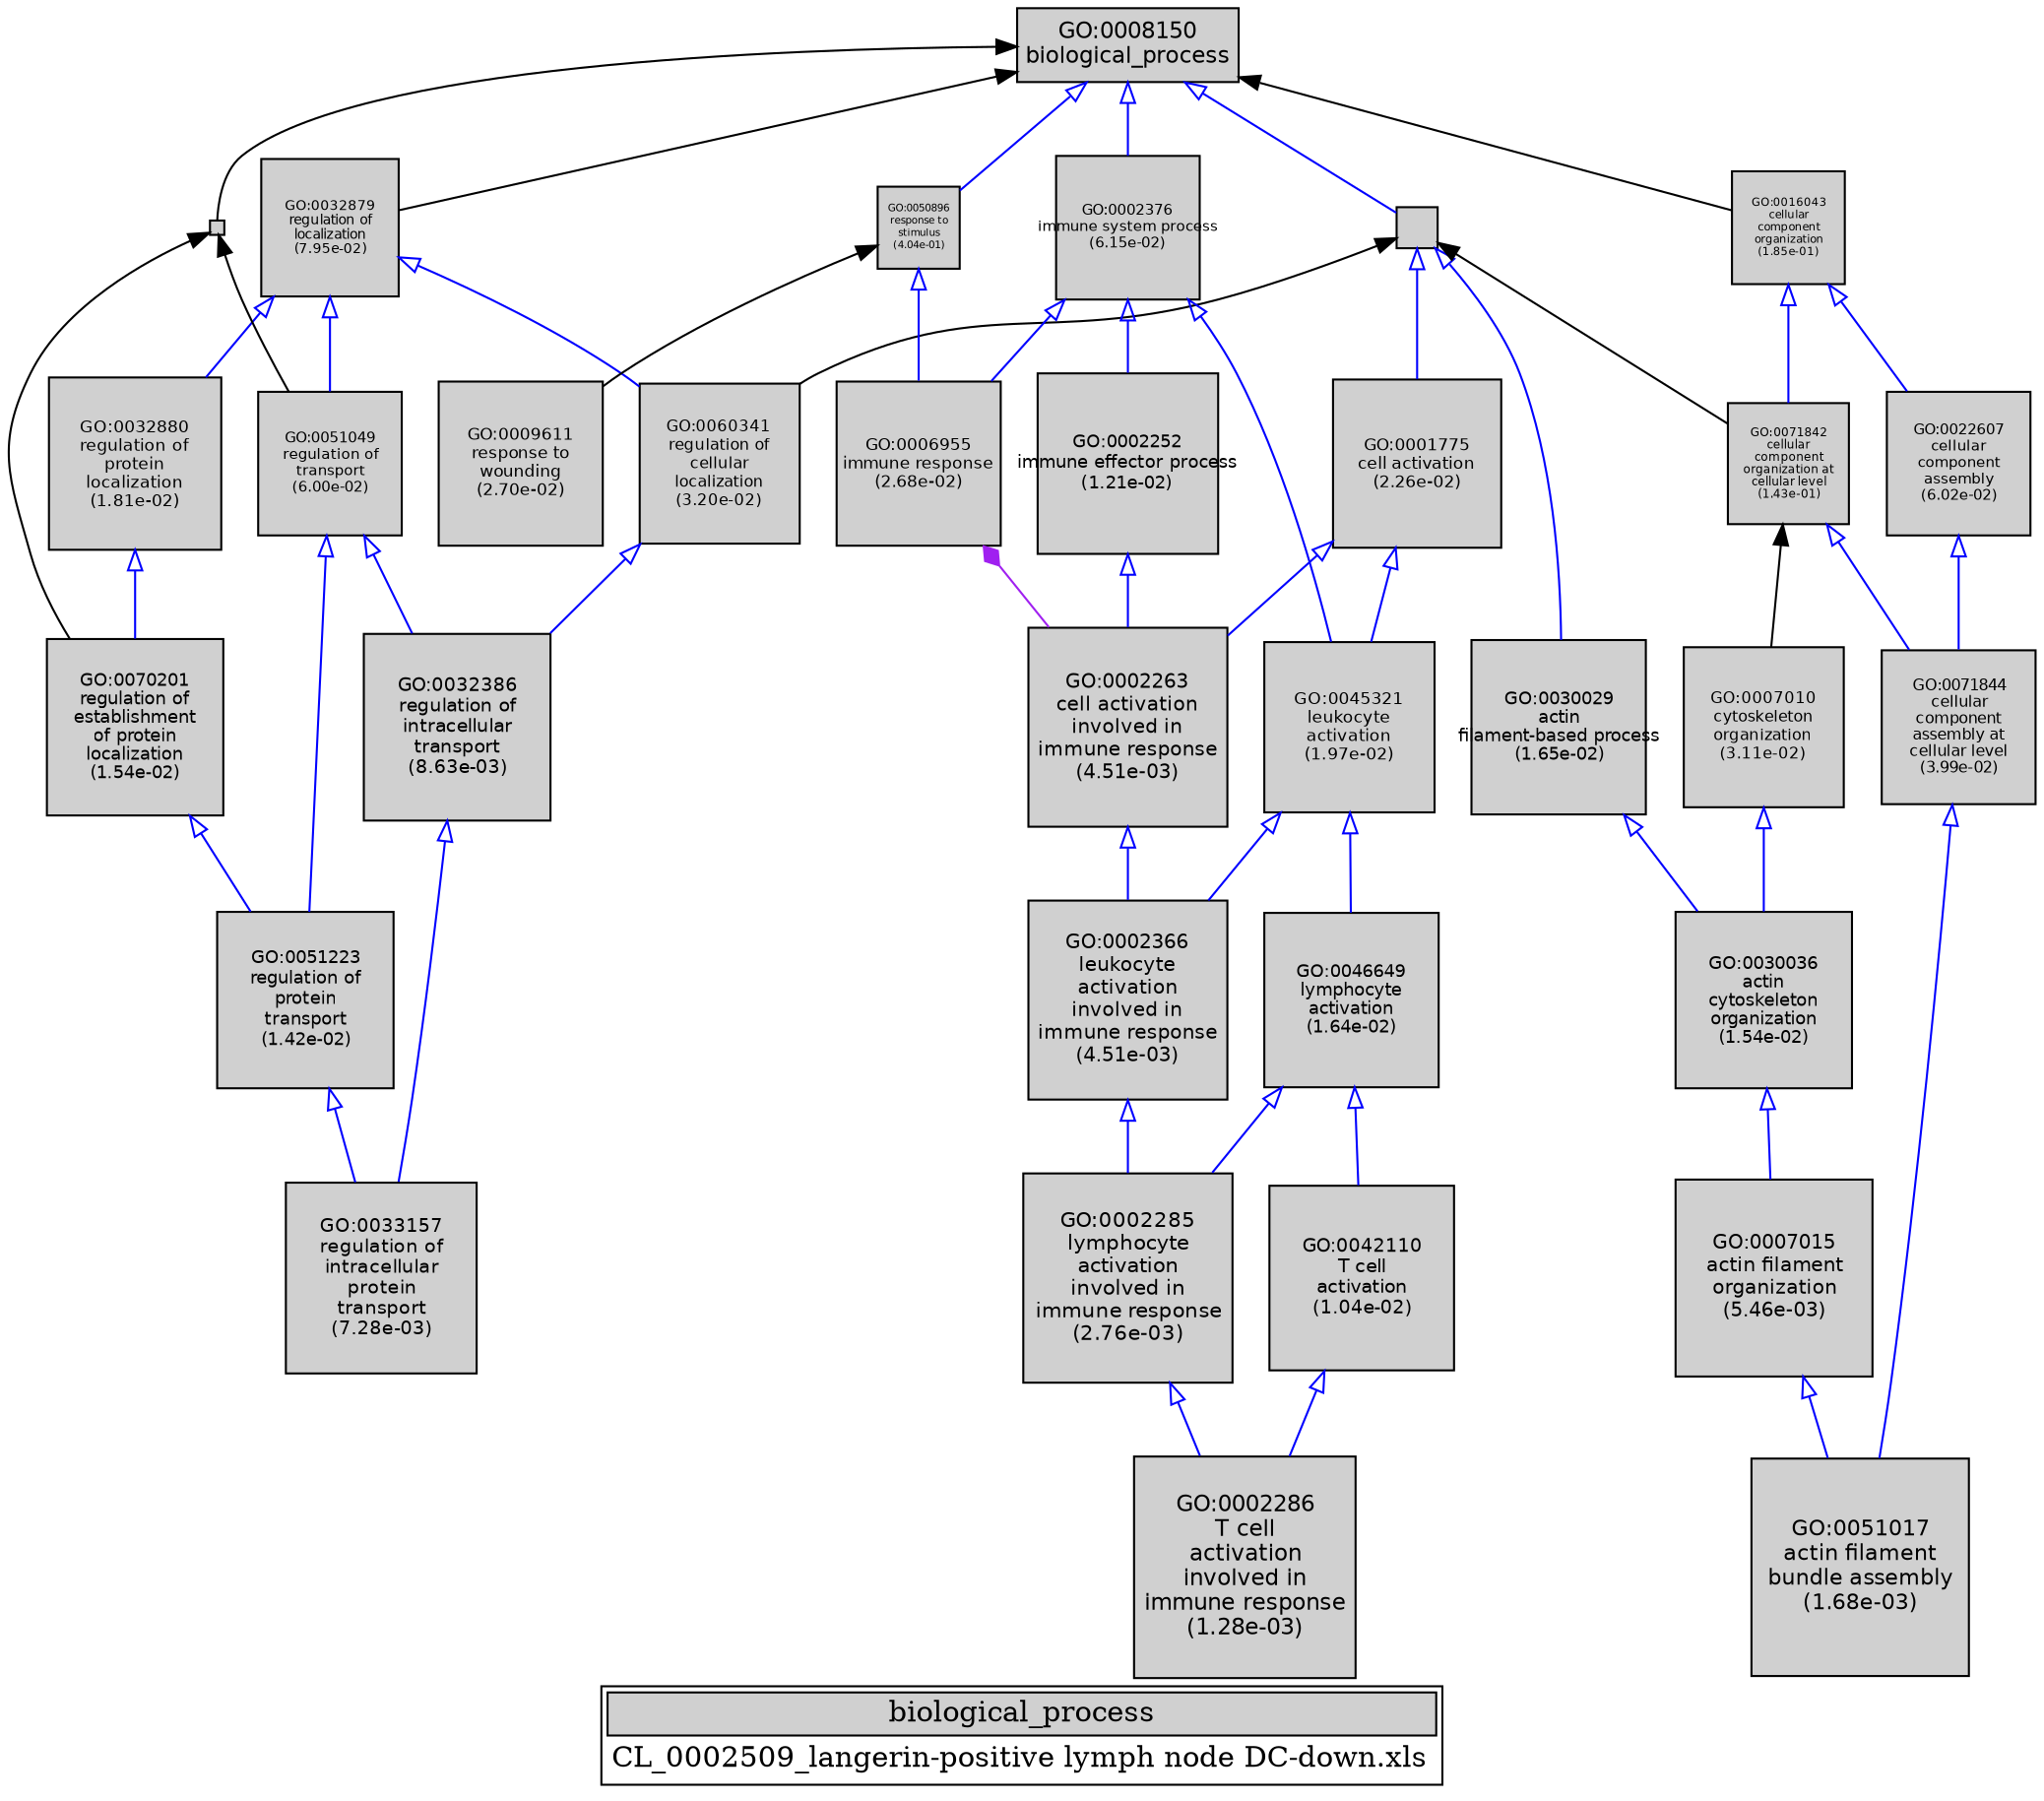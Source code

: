 digraph "biological_process" {
graph [ bgcolor = "#FFFFFF", label = <<TABLE COLOR="black" BGCOLOR="white"><TR><TD COLSPAN="2" BGCOLOR="#D0D0D0"><FONT COLOR="black">biological_process</FONT></TD></TR><TR><TD BORDER="0">CL_0002509_langerin-positive lymph node DC-down.xls</TD></TR></TABLE>> ];
node [ fontname = "Helvetica" ];

subgraph "nodes" {

node [ style = "filled", fixedsize = "true", width = 1, shape = "box", fontsize = 9, fillcolor = "#D0D0D0", fontcolor = "black", color = "black" ];

"GO:0009987" [ URL = "#GO:0009987", label = "", width = 0.274960214068, shape = "box", height = 0.274960214068 ];
"GO:0032386" [ URL = "#GO:0032386", label = <<TABLE BORDER="0"><TR><TD>GO:0032386<BR/>regulation of<BR/>intracellular<BR/>transport<BR/>(8.63e-03)</TD></TR></TABLE>>, width = 1.26825456004, shape = "box", fontsize = 9.13143283227, height = 1.26825456004 ];
"GO:0051223" [ URL = "#GO:0051223", label = <<TABLE BORDER="0"><TR><TD>GO:0051223<BR/>regulation of<BR/>protein<BR/>transport<BR/>(1.42e-02)</TD></TR></TABLE>>, width = 1.20082189272, shape = "box", fontsize = 8.64591762757, height = 1.20082189272 ];
"GO:0032879" [ URL = "#GO:0032879", label = <<TABLE BORDER="0"><TR><TD>GO:0032879<BR/>regulation of<BR/>localization<BR/>(7.95e-02)</TD></TR></TABLE>>, width = 0.928147703027, shape = "box", fontsize = 6.68266346179, height = 0.928147703027 ];
"GO:0033157" [ URL = "#GO:0033157", label = <<TABLE BORDER="0"><TR><TD>GO:0033157<BR/>regulation of<BR/>intracellular<BR/>protein<BR/>transport<BR/>(7.28e-03)</TD></TR></TABLE>>, width = 1.29058410658, shape = "box", fontsize = 9.29220556738, height = 1.29058410658 ];
"GO:0002252" [ URL = "#GO:0002252", label = <<TABLE BORDER="0"><TR><TD>GO:0002252<BR/>immune effector process<BR/>(1.21e-02)</TD></TR></TABLE>>, width = 1.2229833423, shape = "box", fontsize = 8.80548006454, height = 1.2229833423 ];
"GO:0051017" [ URL = "#GO:0051017", label = <<TABLE BORDER="0"><TR><TD>GO:0051017<BR/>actin filament<BR/>bundle assembly<BR/>(1.68e-03)</TD></TR></TABLE>>, width = 1.46891314278, shape = "box", fontsize = 10.576174628, height = 1.46891314278 ];
"GO:0060341" [ URL = "#GO:0060341", label = <<TABLE BORDER="0"><TR><TD>GO:0060341<BR/>regulation of<BR/>cellular<BR/>localization<BR/>(3.20e-02)</TD></TR></TABLE>>, width = 1.08049966978, shape = "box", fontsize = 7.7795976224, height = 1.08049966978 ];
"GO:0022607" [ URL = "#GO:0022607", label = <<TABLE BORDER="0"><TR><TD>GO:0022607<BR/>cellular<BR/>component<BR/>assembly<BR/>(6.02e-02)</TD></TR></TABLE>>, width = 0.977333301255, shape = "box", fontsize = 7.03679976904, height = 0.977333301255 ];
"GO:0032880" [ URL = "#GO:0032880", label = <<TABLE BORDER="0"><TR><TD>GO:0032880<BR/>regulation of<BR/>protein<BR/>localization<BR/>(1.81e-02)</TD></TR></TABLE>>, width = 1.16617134684, shape = "box", fontsize = 8.39643369728, height = 1.16617134684 ];
"GO:0030036" [ URL = "#GO:0030036", label = <<TABLE BORDER="0"><TR><TD>GO:0030036<BR/>actin<BR/>cytoskeleton<BR/>organization<BR/>(1.54e-02)</TD></TR></TABLE>>, width = 1.18863132797, shape = "box", fontsize = 8.55814556136, height = 1.18863132797 ];
"GO:0001775" [ URL = "#GO:0001775", label = <<TABLE BORDER="0"><TR><TD>GO:0001775<BR/>cell activation<BR/>(2.26e-02)</TD></TR></TABLE>>, width = 1.13309715774, shape = "box", fontsize = 8.15829953569, height = 1.13309715774 ];
"GO:0007015" [ URL = "#GO:0007015", label = <<TABLE BORDER="0"><TR><TD>GO:0007015<BR/>actin filament<BR/>organization<BR/>(5.46e-03)</TD></TR></TABLE>>, width = 1.32753754614, shape = "box", fontsize = 9.5582703322, height = 1.32753754614 ];
"GO:0071844" [ URL = "#GO:0071844", label = <<TABLE BORDER="0"><TR><TD>GO:0071844<BR/>cellular<BR/>component<BR/>assembly at<BR/>cellular level<BR/>(3.99e-02)</TD></TR></TABLE>>, width = 1.04567115623, shape = "box", fontsize = 7.52883232486, height = 1.04567115623 ];
"GO:0008150" [ URL = "#GO:0008150", label = <<TABLE BORDER="0"><TR><TD>GO:0008150<BR/>biological_process</TD></TR></TABLE>>, width = 1.5, shape = "box", fontsize = 10.8 ];
"GO:0051049" [ URL = "#GO:0051049", label = <<TABLE BORDER="0"><TR><TD>GO:0051049<BR/>regulation of<BR/>transport<BR/>(6.00e-02)</TD></TR></TABLE>>, width = 0.977718991662, shape = "box", fontsize = 7.03957673996, height = 0.977718991662 ];
"GO:0006955" [ URL = "#GO:0006955", label = <<TABLE BORDER="0"><TR><TD>GO:0006955<BR/>immune response<BR/>(2.68e-02)</TD></TR></TABLE>>, width = 1.10806373088, shape = "box", fontsize = 7.97805886236, height = 1.10806373088 ];
"GO:0030029" [ URL = "#GO:0030029", label = <<TABLE BORDER="0"><TR><TD>GO:0030029<BR/>actin<BR/>filament-based process<BR/>(1.65e-02)</TD></TR></TABLE>>, width = 1.17903848311, shape = "box", fontsize = 8.48907707837, height = 1.17903848311 ];
"GO:0007010" [ URL = "#GO:0007010", label = <<TABLE BORDER="0"><TR><TD>GO:0007010<BR/>cytoskeleton<BR/>organization<BR/>(3.11e-02)</TD></TR></TABLE>>, width = 1.08514545547, shape = "box", fontsize = 7.81304727937, height = 1.08514545547 ];
"GO:0009611" [ URL = "#GO:0009611", label = <<TABLE BORDER="0"><TR><TD>GO:0009611<BR/>response to<BR/>wounding<BR/>(2.70e-02)</TD></TR></TABLE>>, width = 1.10654133944, shape = "box", fontsize = 7.96709764396, height = 1.10654133944 ];
"GO:0045321" [ URL = "#GO:0045321", label = <<TABLE BORDER="0"><TR><TD>GO:0045321<BR/>leukocyte<BR/>activation<BR/>(1.97e-02)</TD></TR></TABLE>>, width = 1.15323984337, shape = "box", fontsize = 8.30332687227, height = 1.15323984337 ];
"GO:0046649" [ URL = "#GO:0046649", label = <<TABLE BORDER="0"><TR><TD>GO:0046649<BR/>lymphocyte<BR/>activation<BR/>(1.64e-02)</TD></TR></TABLE>>, width = 1.18020690955, shape = "box", fontsize = 8.49748974876, height = 1.18020690955 ];
"GO:0042110" [ URL = "#GO:0042110", label = <<TABLE BORDER="0"><TR><TD>GO:0042110<BR/>T cell<BR/>activation<BR/>(1.04e-02)</TD></TR></TABLE>>, width = 1.24349488424, shape = "box", fontsize = 8.95316316656, height = 1.24349488424 ];
"GO:0002263" [ URL = "#GO:0002263", label = <<TABLE BORDER="0"><TR><TD>GO:0002263<BR/>cell activation<BR/>involved in<BR/>immune response<BR/>(4.51e-03)</TD></TR></TABLE>>, width = 1.35135924073, shape = "box", fontsize = 9.72978653327, height = 1.35135924073 ];
"GO:0051234" [ URL = "#GO:0051234", width = 0.1, shape = "box", label = "", height = 0.1 ];
"GO:0070201" [ URL = "#GO:0070201", label = <<TABLE BORDER="0"><TR><TD>GO:0070201<BR/>regulation of<BR/>establishment<BR/>of protein<BR/>localization<BR/>(1.54e-02)</TD></TR></TABLE>>, width = 1.18863132797, shape = "box", fontsize = 8.55814556136, height = 1.18863132797 ];
"GO:0002366" [ URL = "#GO:0002366", label = <<TABLE BORDER="0"><TR><TD>GO:0002366<BR/>leukocyte<BR/>activation<BR/>involved in<BR/>immune response<BR/>(4.51e-03)</TD></TR></TABLE>>, width = 1.35135924073, shape = "box", fontsize = 9.72978653327, height = 1.35135924073 ];
"GO:0002376" [ URL = "#GO:0002376", label = <<TABLE BORDER="0"><TR><TD>GO:0002376<BR/>immune system process<BR/>(6.15e-02)</TD></TR></TABLE>>, width = 0.973704286894, shape = "box", fontsize = 7.01067086564, height = 0.973704286894 ];
"GO:0016043" [ URL = "#GO:0016043", label = <<TABLE BORDER="0"><TR><TD>GO:0016043<BR/>cellular<BR/>component<BR/>organization<BR/>(1.85e-01)</TD></TR></TABLE>>, width = 0.759872036083, shape = "box", fontsize = 5.4710786598, height = 0.759872036083 ];
"GO:0050896" [ URL = "#GO:0050896", label = <<TABLE BORDER="0"><TR><TD>GO:0050896<BR/>response to<BR/>stimulus<BR/>(4.04e-01)</TD></TR></TABLE>>, width = 0.561043585569, shape = "box", fontsize = 5.0, height = 0.561043585569 ];
"GO:0071842" [ URL = "#GO:0071842", label = <<TABLE BORDER="0"><TR><TD>GO:0071842<BR/>cellular<BR/>component<BR/>organization at<BR/>cellular level<BR/>(1.43e-01)</TD></TR></TABLE>>, width = 0.815604843331, shape = "box", fontsize = 5.87235487198, height = 0.815604843331 ];
"GO:0002285" [ URL = "#GO:0002285", label = <<TABLE BORDER="0"><TR><TD>GO:0002285<BR/>lymphocyte<BR/>activation<BR/>involved in<BR/>immune response<BR/>(2.76e-03)</TD></TR></TABLE>>, width = 1.41114760043, shape = "box", fontsize = 10.1602627231, height = 1.41114760043 ];
"GO:0002286" [ URL = "#GO:0002286", label = <<TABLE BORDER="0"><TR><TD>GO:0002286<BR/>T cell<BR/>activation<BR/>involved in<BR/>immune response<BR/>(1.28e-03)</TD></TR></TABLE>>, width = 1.5, shape = "box", fontsize = 10.8, height = 1.5 ];
}
subgraph "edges" {


edge [ dir = "back", weight = 1 ];
subgraph "regulates" {


edge [ color = "cyan", arrowtail = "none" ];
subgraph "positive" {


edge [ color = "green", arrowtail = "vee" ];
}
subgraph "negative" {


edge [ color = "red", arrowtail = "tee" ];
}
}
subgraph "part_of" {


edge [ color = "purple", arrowtail = "diamond", weight = 2.5 ];
"GO:0006955" -> "GO:0002263";
}
subgraph "is_a" {


edge [ color = "blue", arrowtail = "empty", weight = 5.0 ];
"GO:0051049" -> "GO:0032386";
"GO:0009987" -> "GO:0030029";
"GO:0001775" -> "GO:0045321";
"GO:0030029" -> "GO:0030036";
"GO:0002252" -> "GO:0002263";
"GO:0032879" -> "GO:0051049";
"GO:0032386" -> "GO:0033157";
"GO:0045321" -> "GO:0046649";
"GO:0016043" -> "GO:0071842";
"GO:0032880" -> "GO:0070201";
"GO:0002366" -> "GO:0002285";
"GO:0022607" -> "GO:0071844";
"GO:0071844" -> "GO:0051017";
"GO:0008150" -> "GO:0009987";
"GO:0016043" -> "GO:0022607";
"GO:0002285" -> "GO:0002286";
"GO:0046649" -> "GO:0002285";
"GO:0007010" -> "GO:0030036";
"GO:0045321" -> "GO:0002366";
"GO:0008150" -> "GO:0050896";
"GO:0001775" -> "GO:0002263";
"GO:0032879" -> "GO:0060341";
"GO:0050896" -> "GO:0006955";
"GO:0007015" -> "GO:0051017";
"GO:0032879" -> "GO:0032880";
"GO:0046649" -> "GO:0042110";
"GO:0060341" -> "GO:0032386";
"GO:0002376" -> "GO:0002252";
"GO:0051049" -> "GO:0051223";
"GO:0071842" -> "GO:0071844";
"GO:0051223" -> "GO:0033157";
"GO:0042110" -> "GO:0002286";
"GO:0070201" -> "GO:0051223";
"GO:0002263" -> "GO:0002366";
"GO:0002376" -> "GO:0006955";
"GO:0009987" -> "GO:0001775";
"GO:0002376" -> "GO:0045321";
"GO:0030036" -> "GO:0007015";
"GO:0008150" -> "GO:0002376";
}
"GO:0009987" -> "GO:0060341";
"GO:0051234" -> "GO:0051049";
"GO:0051234" -> "GO:0070201";
"GO:0009987" -> "GO:0071842";
"GO:0071842" -> "GO:0007010";
"GO:0050896" -> "GO:0009611";
"GO:0008150" -> "GO:0016043";
"GO:0008150" -> "GO:0051234";
"GO:0008150" -> "GO:0032879";
}
}
